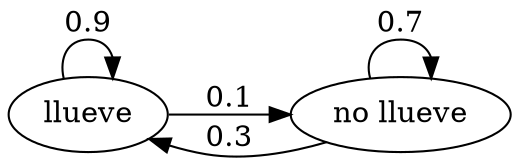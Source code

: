 digraph G {
    rankdir="LR";
    "llueve" -> "llueve" [label="0.9"];
    "llueve" -> "no llueve" [label="0.1"];

    "no llueve" -> "llueve" [label="0.3"];
    "no llueve" -> "no llueve" [label="0.7"];
}
